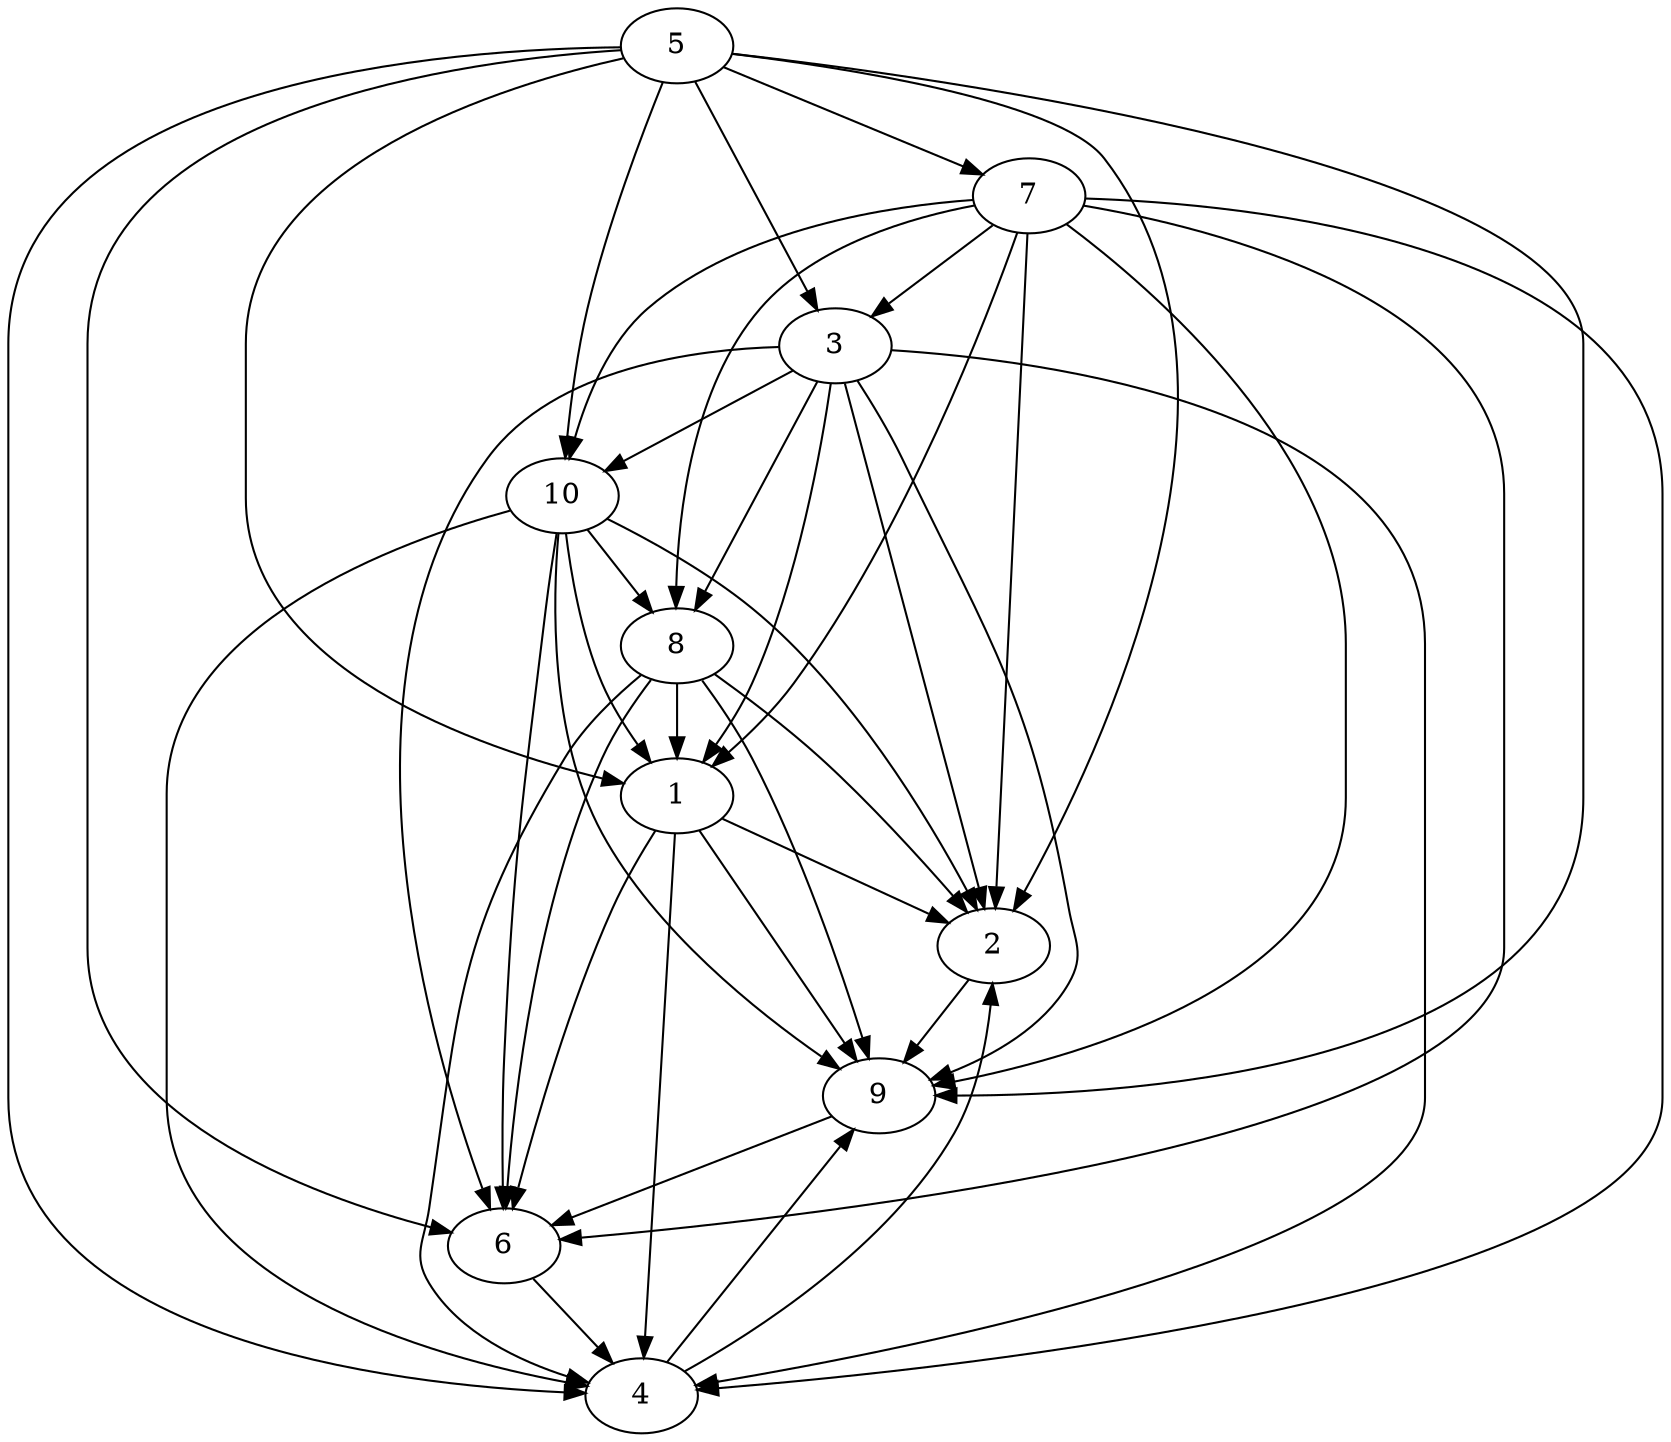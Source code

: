 digraph "preference graph" {
	1
	1 -> 2
	1 -> 4
	1 -> 6
	1 -> 9
	2
	2 -> 9
	3
	3 -> 1
	3 -> 2
	3 -> 4
	3 -> 6
	3 -> 8
	3 -> 9
	3 -> 10
	4
	4 -> 2
	4 -> 9
	5
	5 -> 1
	5 -> 2
	5 -> 3
	5 -> 4
	5 -> 6
	5 -> 7
	5 -> 9
	5 -> 10
	6
	6 -> 4
	7
	7 -> 1
	7 -> 2
	7 -> 3
	7 -> 4
	7 -> 6
	7 -> 8
	7 -> 9
	7 -> 10
	8
	8 -> 1
	8 -> 2
	8 -> 4
	8 -> 6
	8 -> 9
	9
	9 -> 6
	10
	10 -> 1
	10 -> 2
	10 -> 4
	10 -> 6
	10 -> 8
	10 -> 9
}
